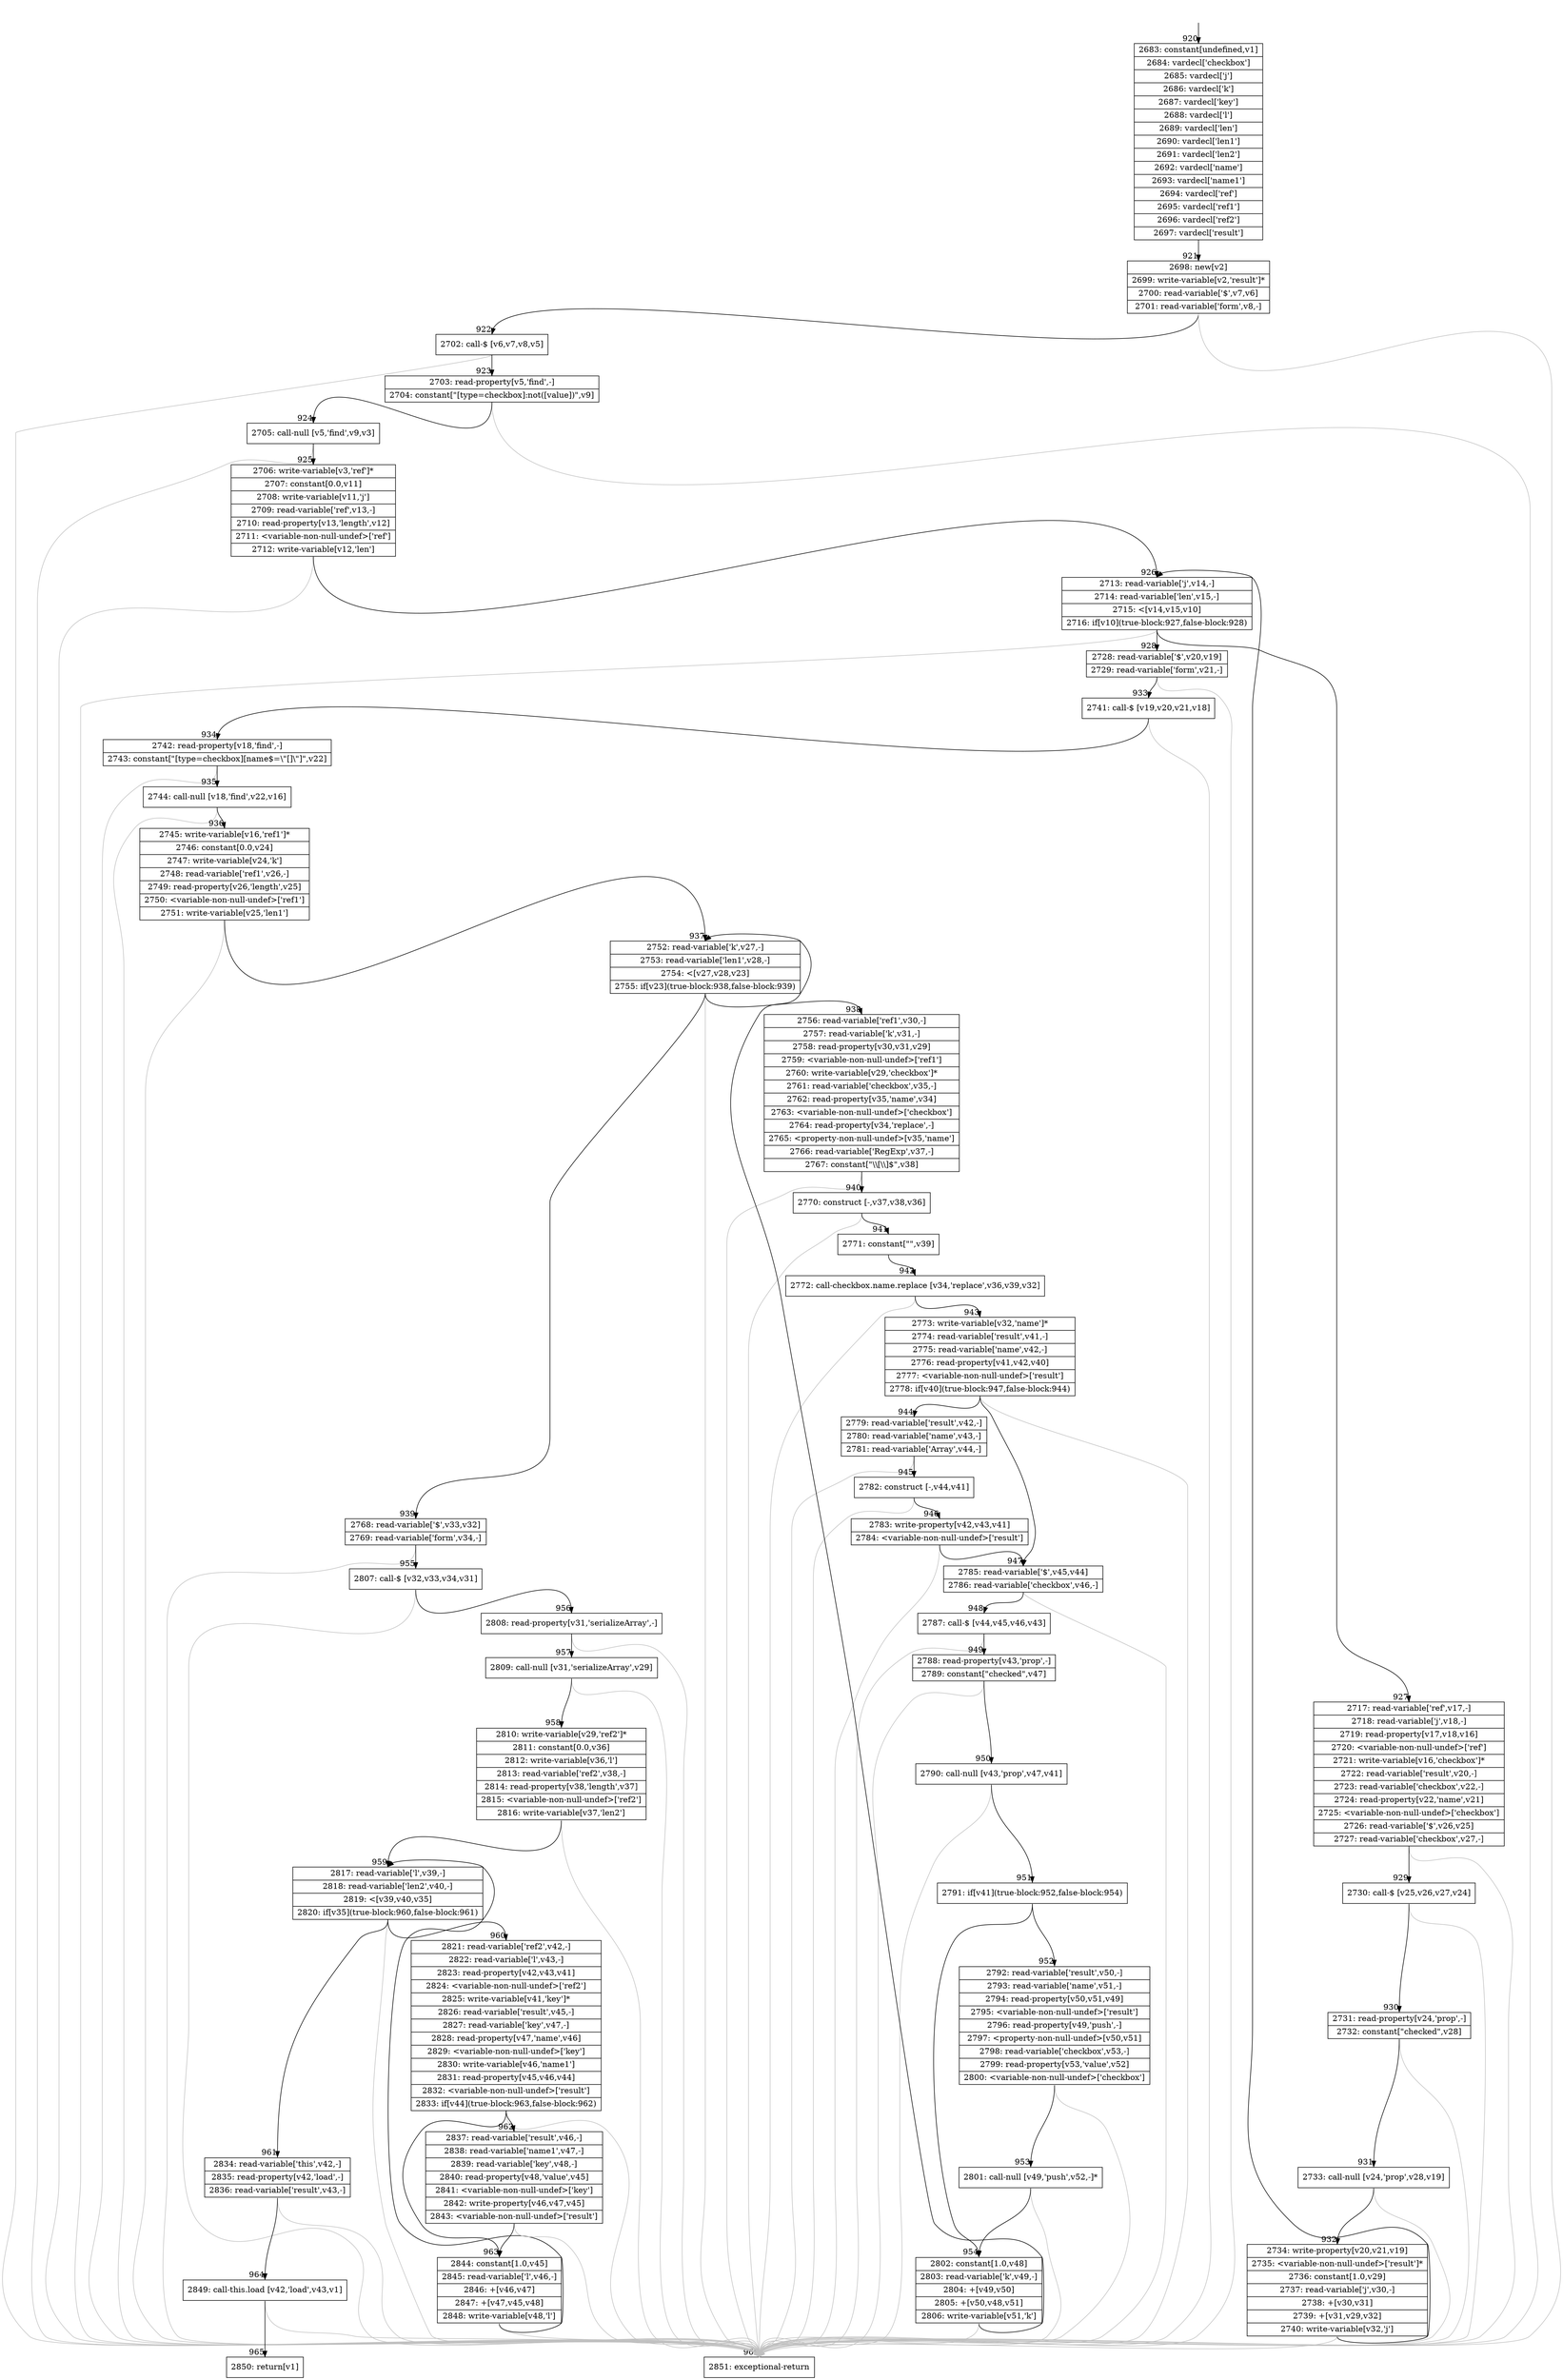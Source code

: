 digraph {
rankdir="TD"
BB_entry81[shape=none,label=""];
BB_entry81 -> BB920 [tailport=s, headport=n, headlabel="    920"]
BB920 [shape=record label="{2683: constant[undefined,v1]|2684: vardecl['checkbox']|2685: vardecl['j']|2686: vardecl['k']|2687: vardecl['key']|2688: vardecl['l']|2689: vardecl['len']|2690: vardecl['len1']|2691: vardecl['len2']|2692: vardecl['name']|2693: vardecl['name1']|2694: vardecl['ref']|2695: vardecl['ref1']|2696: vardecl['ref2']|2697: vardecl['result']}" ] 
BB920 -> BB921 [tailport=s, headport=n, headlabel="      921"]
BB921 [shape=record label="{2698: new[v2]|2699: write-variable[v2,'result']*|2700: read-variable['$',v7,v6]|2701: read-variable['form',v8,-]}" ] 
BB921 -> BB922 [tailport=s, headport=n, headlabel="      922"]
BB921 -> BB966 [tailport=s, headport=n, color=gray, headlabel="      966"]
BB922 [shape=record label="{2702: call-$ [v6,v7,v8,v5]}" ] 
BB922 -> BB923 [tailport=s, headport=n, headlabel="      923"]
BB922 -> BB966 [tailport=s, headport=n, color=gray]
BB923 [shape=record label="{2703: read-property[v5,'find',-]|2704: constant[\"[type=checkbox]:not([value])\",v9]}" ] 
BB923 -> BB924 [tailport=s, headport=n, headlabel="      924"]
BB923 -> BB966 [tailport=s, headport=n, color=gray]
BB924 [shape=record label="{2705: call-null [v5,'find',v9,v3]}" ] 
BB924 -> BB925 [tailport=s, headport=n, headlabel="      925"]
BB924 -> BB966 [tailport=s, headport=n, color=gray]
BB925 [shape=record label="{2706: write-variable[v3,'ref']*|2707: constant[0.0,v11]|2708: write-variable[v11,'j']|2709: read-variable['ref',v13,-]|2710: read-property[v13,'length',v12]|2711: \<variable-non-null-undef\>['ref']|2712: write-variable[v12,'len']}" ] 
BB925 -> BB926 [tailport=s, headport=n, headlabel="      926"]
BB925 -> BB966 [tailport=s, headport=n, color=gray]
BB926 [shape=record label="{2713: read-variable['j',v14,-]|2714: read-variable['len',v15,-]|2715: \<[v14,v15,v10]|2716: if[v10](true-block:927,false-block:928)}" ] 
BB926 -> BB927 [tailport=s, headport=n, headlabel="      927"]
BB926 -> BB928 [tailport=s, headport=n, headlabel="      928"]
BB926 -> BB966 [tailport=s, headport=n, color=gray]
BB927 [shape=record label="{2717: read-variable['ref',v17,-]|2718: read-variable['j',v18,-]|2719: read-property[v17,v18,v16]|2720: \<variable-non-null-undef\>['ref']|2721: write-variable[v16,'checkbox']*|2722: read-variable['result',v20,-]|2723: read-variable['checkbox',v22,-]|2724: read-property[v22,'name',v21]|2725: \<variable-non-null-undef\>['checkbox']|2726: read-variable['$',v26,v25]|2727: read-variable['checkbox',v27,-]}" ] 
BB927 -> BB929 [tailport=s, headport=n, headlabel="      929"]
BB927 -> BB966 [tailport=s, headport=n, color=gray]
BB928 [shape=record label="{2728: read-variable['$',v20,v19]|2729: read-variable['form',v21,-]}" ] 
BB928 -> BB933 [tailport=s, headport=n, headlabel="      933"]
BB928 -> BB966 [tailport=s, headport=n, color=gray]
BB929 [shape=record label="{2730: call-$ [v25,v26,v27,v24]}" ] 
BB929 -> BB930 [tailport=s, headport=n, headlabel="      930"]
BB929 -> BB966 [tailport=s, headport=n, color=gray]
BB930 [shape=record label="{2731: read-property[v24,'prop',-]|2732: constant[\"checked\",v28]}" ] 
BB930 -> BB931 [tailport=s, headport=n, headlabel="      931"]
BB930 -> BB966 [tailport=s, headport=n, color=gray]
BB931 [shape=record label="{2733: call-null [v24,'prop',v28,v19]}" ] 
BB931 -> BB932 [tailport=s, headport=n, headlabel="      932"]
BB931 -> BB966 [tailport=s, headport=n, color=gray]
BB932 [shape=record label="{2734: write-property[v20,v21,v19]|2735: \<variable-non-null-undef\>['result']*|2736: constant[1.0,v29]|2737: read-variable['j',v30,-]|2738: +[v30,v31]|2739: +[v31,v29,v32]|2740: write-variable[v32,'j']}" ] 
BB932 -> BB926 [tailport=s, headport=n]
BB932 -> BB966 [tailport=s, headport=n, color=gray]
BB933 [shape=record label="{2741: call-$ [v19,v20,v21,v18]}" ] 
BB933 -> BB934 [tailport=s, headport=n, headlabel="      934"]
BB933 -> BB966 [tailport=s, headport=n, color=gray]
BB934 [shape=record label="{2742: read-property[v18,'find',-]|2743: constant[\"[type=checkbox][name$=\\\"[]\\\"]\",v22]}" ] 
BB934 -> BB935 [tailport=s, headport=n, headlabel="      935"]
BB934 -> BB966 [tailport=s, headport=n, color=gray]
BB935 [shape=record label="{2744: call-null [v18,'find',v22,v16]}" ] 
BB935 -> BB936 [tailport=s, headport=n, headlabel="      936"]
BB935 -> BB966 [tailport=s, headport=n, color=gray]
BB936 [shape=record label="{2745: write-variable[v16,'ref1']*|2746: constant[0.0,v24]|2747: write-variable[v24,'k']|2748: read-variable['ref1',v26,-]|2749: read-property[v26,'length',v25]|2750: \<variable-non-null-undef\>['ref1']|2751: write-variable[v25,'len1']}" ] 
BB936 -> BB937 [tailport=s, headport=n, headlabel="      937"]
BB936 -> BB966 [tailport=s, headport=n, color=gray]
BB937 [shape=record label="{2752: read-variable['k',v27,-]|2753: read-variable['len1',v28,-]|2754: \<[v27,v28,v23]|2755: if[v23](true-block:938,false-block:939)}" ] 
BB937 -> BB938 [tailport=s, headport=n, headlabel="      938"]
BB937 -> BB939 [tailport=s, headport=n, headlabel="      939"]
BB937 -> BB966 [tailport=s, headport=n, color=gray]
BB938 [shape=record label="{2756: read-variable['ref1',v30,-]|2757: read-variable['k',v31,-]|2758: read-property[v30,v31,v29]|2759: \<variable-non-null-undef\>['ref1']|2760: write-variable[v29,'checkbox']*|2761: read-variable['checkbox',v35,-]|2762: read-property[v35,'name',v34]|2763: \<variable-non-null-undef\>['checkbox']|2764: read-property[v34,'replace',-]|2765: \<property-non-null-undef\>[v35,'name']|2766: read-variable['RegExp',v37,-]|2767: constant[\"\\\\[\\\\]$\",v38]}" ] 
BB938 -> BB940 [tailport=s, headport=n, headlabel="      940"]
BB938 -> BB966 [tailport=s, headport=n, color=gray]
BB939 [shape=record label="{2768: read-variable['$',v33,v32]|2769: read-variable['form',v34,-]}" ] 
BB939 -> BB955 [tailport=s, headport=n, headlabel="      955"]
BB939 -> BB966 [tailport=s, headport=n, color=gray]
BB940 [shape=record label="{2770: construct [-,v37,v38,v36]}" ] 
BB940 -> BB941 [tailport=s, headport=n, headlabel="      941"]
BB940 -> BB966 [tailport=s, headport=n, color=gray]
BB941 [shape=record label="{2771: constant[\"\",v39]}" ] 
BB941 -> BB942 [tailport=s, headport=n, headlabel="      942"]
BB942 [shape=record label="{2772: call-checkbox.name.replace [v34,'replace',v36,v39,v32]}" ] 
BB942 -> BB943 [tailport=s, headport=n, headlabel="      943"]
BB942 -> BB966 [tailport=s, headport=n, color=gray]
BB943 [shape=record label="{2773: write-variable[v32,'name']*|2774: read-variable['result',v41,-]|2775: read-variable['name',v42,-]|2776: read-property[v41,v42,v40]|2777: \<variable-non-null-undef\>['result']|2778: if[v40](true-block:947,false-block:944)}" ] 
BB943 -> BB947 [tailport=s, headport=n, headlabel="      947"]
BB943 -> BB944 [tailport=s, headport=n, headlabel="      944"]
BB943 -> BB966 [tailport=s, headport=n, color=gray]
BB944 [shape=record label="{2779: read-variable['result',v42,-]|2780: read-variable['name',v43,-]|2781: read-variable['Array',v44,-]}" ] 
BB944 -> BB945 [tailport=s, headport=n, headlabel="      945"]
BB944 -> BB966 [tailport=s, headport=n, color=gray]
BB945 [shape=record label="{2782: construct [-,v44,v41]}" ] 
BB945 -> BB946 [tailport=s, headport=n, headlabel="      946"]
BB945 -> BB966 [tailport=s, headport=n, color=gray]
BB946 [shape=record label="{2783: write-property[v42,v43,v41]|2784: \<variable-non-null-undef\>['result']}" ] 
BB946 -> BB947 [tailport=s, headport=n]
BB946 -> BB966 [tailport=s, headport=n, color=gray]
BB947 [shape=record label="{2785: read-variable['$',v45,v44]|2786: read-variable['checkbox',v46,-]}" ] 
BB947 -> BB948 [tailport=s, headport=n, headlabel="      948"]
BB947 -> BB966 [tailport=s, headport=n, color=gray]
BB948 [shape=record label="{2787: call-$ [v44,v45,v46,v43]}" ] 
BB948 -> BB949 [tailport=s, headport=n, headlabel="      949"]
BB948 -> BB966 [tailport=s, headport=n, color=gray]
BB949 [shape=record label="{2788: read-property[v43,'prop',-]|2789: constant[\"checked\",v47]}" ] 
BB949 -> BB950 [tailport=s, headport=n, headlabel="      950"]
BB949 -> BB966 [tailport=s, headport=n, color=gray]
BB950 [shape=record label="{2790: call-null [v43,'prop',v47,v41]}" ] 
BB950 -> BB951 [tailport=s, headport=n, headlabel="      951"]
BB950 -> BB966 [tailport=s, headport=n, color=gray]
BB951 [shape=record label="{2791: if[v41](true-block:952,false-block:954)}" ] 
BB951 -> BB952 [tailport=s, headport=n, headlabel="      952"]
BB951 -> BB954 [tailport=s, headport=n, headlabel="      954"]
BB952 [shape=record label="{2792: read-variable['result',v50,-]|2793: read-variable['name',v51,-]|2794: read-property[v50,v51,v49]|2795: \<variable-non-null-undef\>['result']|2796: read-property[v49,'push',-]|2797: \<property-non-null-undef\>[v50,v51]|2798: read-variable['checkbox',v53,-]|2799: read-property[v53,'value',v52]|2800: \<variable-non-null-undef\>['checkbox']}" ] 
BB952 -> BB953 [tailport=s, headport=n, headlabel="      953"]
BB952 -> BB966 [tailport=s, headport=n, color=gray]
BB953 [shape=record label="{2801: call-null [v49,'push',v52,-]*}" ] 
BB953 -> BB954 [tailport=s, headport=n]
BB953 -> BB966 [tailport=s, headport=n, color=gray]
BB954 [shape=record label="{2802: constant[1.0,v48]|2803: read-variable['k',v49,-]|2804: +[v49,v50]|2805: +[v50,v48,v51]|2806: write-variable[v51,'k']}" ] 
BB954 -> BB937 [tailport=s, headport=n]
BB954 -> BB966 [tailport=s, headport=n, color=gray]
BB955 [shape=record label="{2807: call-$ [v32,v33,v34,v31]}" ] 
BB955 -> BB956 [tailport=s, headport=n, headlabel="      956"]
BB955 -> BB966 [tailport=s, headport=n, color=gray]
BB956 [shape=record label="{2808: read-property[v31,'serializeArray',-]}" ] 
BB956 -> BB957 [tailport=s, headport=n, headlabel="      957"]
BB956 -> BB966 [tailport=s, headport=n, color=gray]
BB957 [shape=record label="{2809: call-null [v31,'serializeArray',v29]}" ] 
BB957 -> BB958 [tailport=s, headport=n, headlabel="      958"]
BB957 -> BB966 [tailport=s, headport=n, color=gray]
BB958 [shape=record label="{2810: write-variable[v29,'ref2']*|2811: constant[0.0,v36]|2812: write-variable[v36,'l']|2813: read-variable['ref2',v38,-]|2814: read-property[v38,'length',v37]|2815: \<variable-non-null-undef\>['ref2']|2816: write-variable[v37,'len2']}" ] 
BB958 -> BB959 [tailport=s, headport=n, headlabel="      959"]
BB958 -> BB966 [tailport=s, headport=n, color=gray]
BB959 [shape=record label="{2817: read-variable['l',v39,-]|2818: read-variable['len2',v40,-]|2819: \<[v39,v40,v35]|2820: if[v35](true-block:960,false-block:961)}" ] 
BB959 -> BB960 [tailport=s, headport=n, headlabel="      960"]
BB959 -> BB961 [tailport=s, headport=n, headlabel="      961"]
BB959 -> BB966 [tailport=s, headport=n, color=gray]
BB960 [shape=record label="{2821: read-variable['ref2',v42,-]|2822: read-variable['l',v43,-]|2823: read-property[v42,v43,v41]|2824: \<variable-non-null-undef\>['ref2']|2825: write-variable[v41,'key']*|2826: read-variable['result',v45,-]|2827: read-variable['key',v47,-]|2828: read-property[v47,'name',v46]|2829: \<variable-non-null-undef\>['key']|2830: write-variable[v46,'name1']|2831: read-property[v45,v46,v44]|2832: \<variable-non-null-undef\>['result']|2833: if[v44](true-block:963,false-block:962)}" ] 
BB960 -> BB963 [tailport=s, headport=n, headlabel="      963"]
BB960 -> BB962 [tailport=s, headport=n, headlabel="      962"]
BB960 -> BB966 [tailport=s, headport=n, color=gray]
BB961 [shape=record label="{2834: read-variable['this',v42,-]|2835: read-property[v42,'load',-]|2836: read-variable['result',v43,-]}" ] 
BB961 -> BB964 [tailport=s, headport=n, headlabel="      964"]
BB961 -> BB966 [tailport=s, headport=n, color=gray]
BB962 [shape=record label="{2837: read-variable['result',v46,-]|2838: read-variable['name1',v47,-]|2839: read-variable['key',v48,-]|2840: read-property[v48,'value',v45]|2841: \<variable-non-null-undef\>['key']|2842: write-property[v46,v47,v45]|2843: \<variable-non-null-undef\>['result']}" ] 
BB962 -> BB963 [tailport=s, headport=n]
BB962 -> BB966 [tailport=s, headport=n, color=gray]
BB963 [shape=record label="{2844: constant[1.0,v45]|2845: read-variable['l',v46,-]|2846: +[v46,v47]|2847: +[v47,v45,v48]|2848: write-variable[v48,'l']}" ] 
BB963 -> BB959 [tailport=s, headport=n]
BB963 -> BB966 [tailport=s, headport=n, color=gray]
BB964 [shape=record label="{2849: call-this.load [v42,'load',v43,v1]}" ] 
BB964 -> BB965 [tailport=s, headport=n, headlabel="      965"]
BB964 -> BB966 [tailport=s, headport=n, color=gray]
BB965 [shape=record label="{2850: return[v1]}" ] 
BB966 [shape=record label="{2851: exceptional-return}" ] 
//#$~ 810
}
